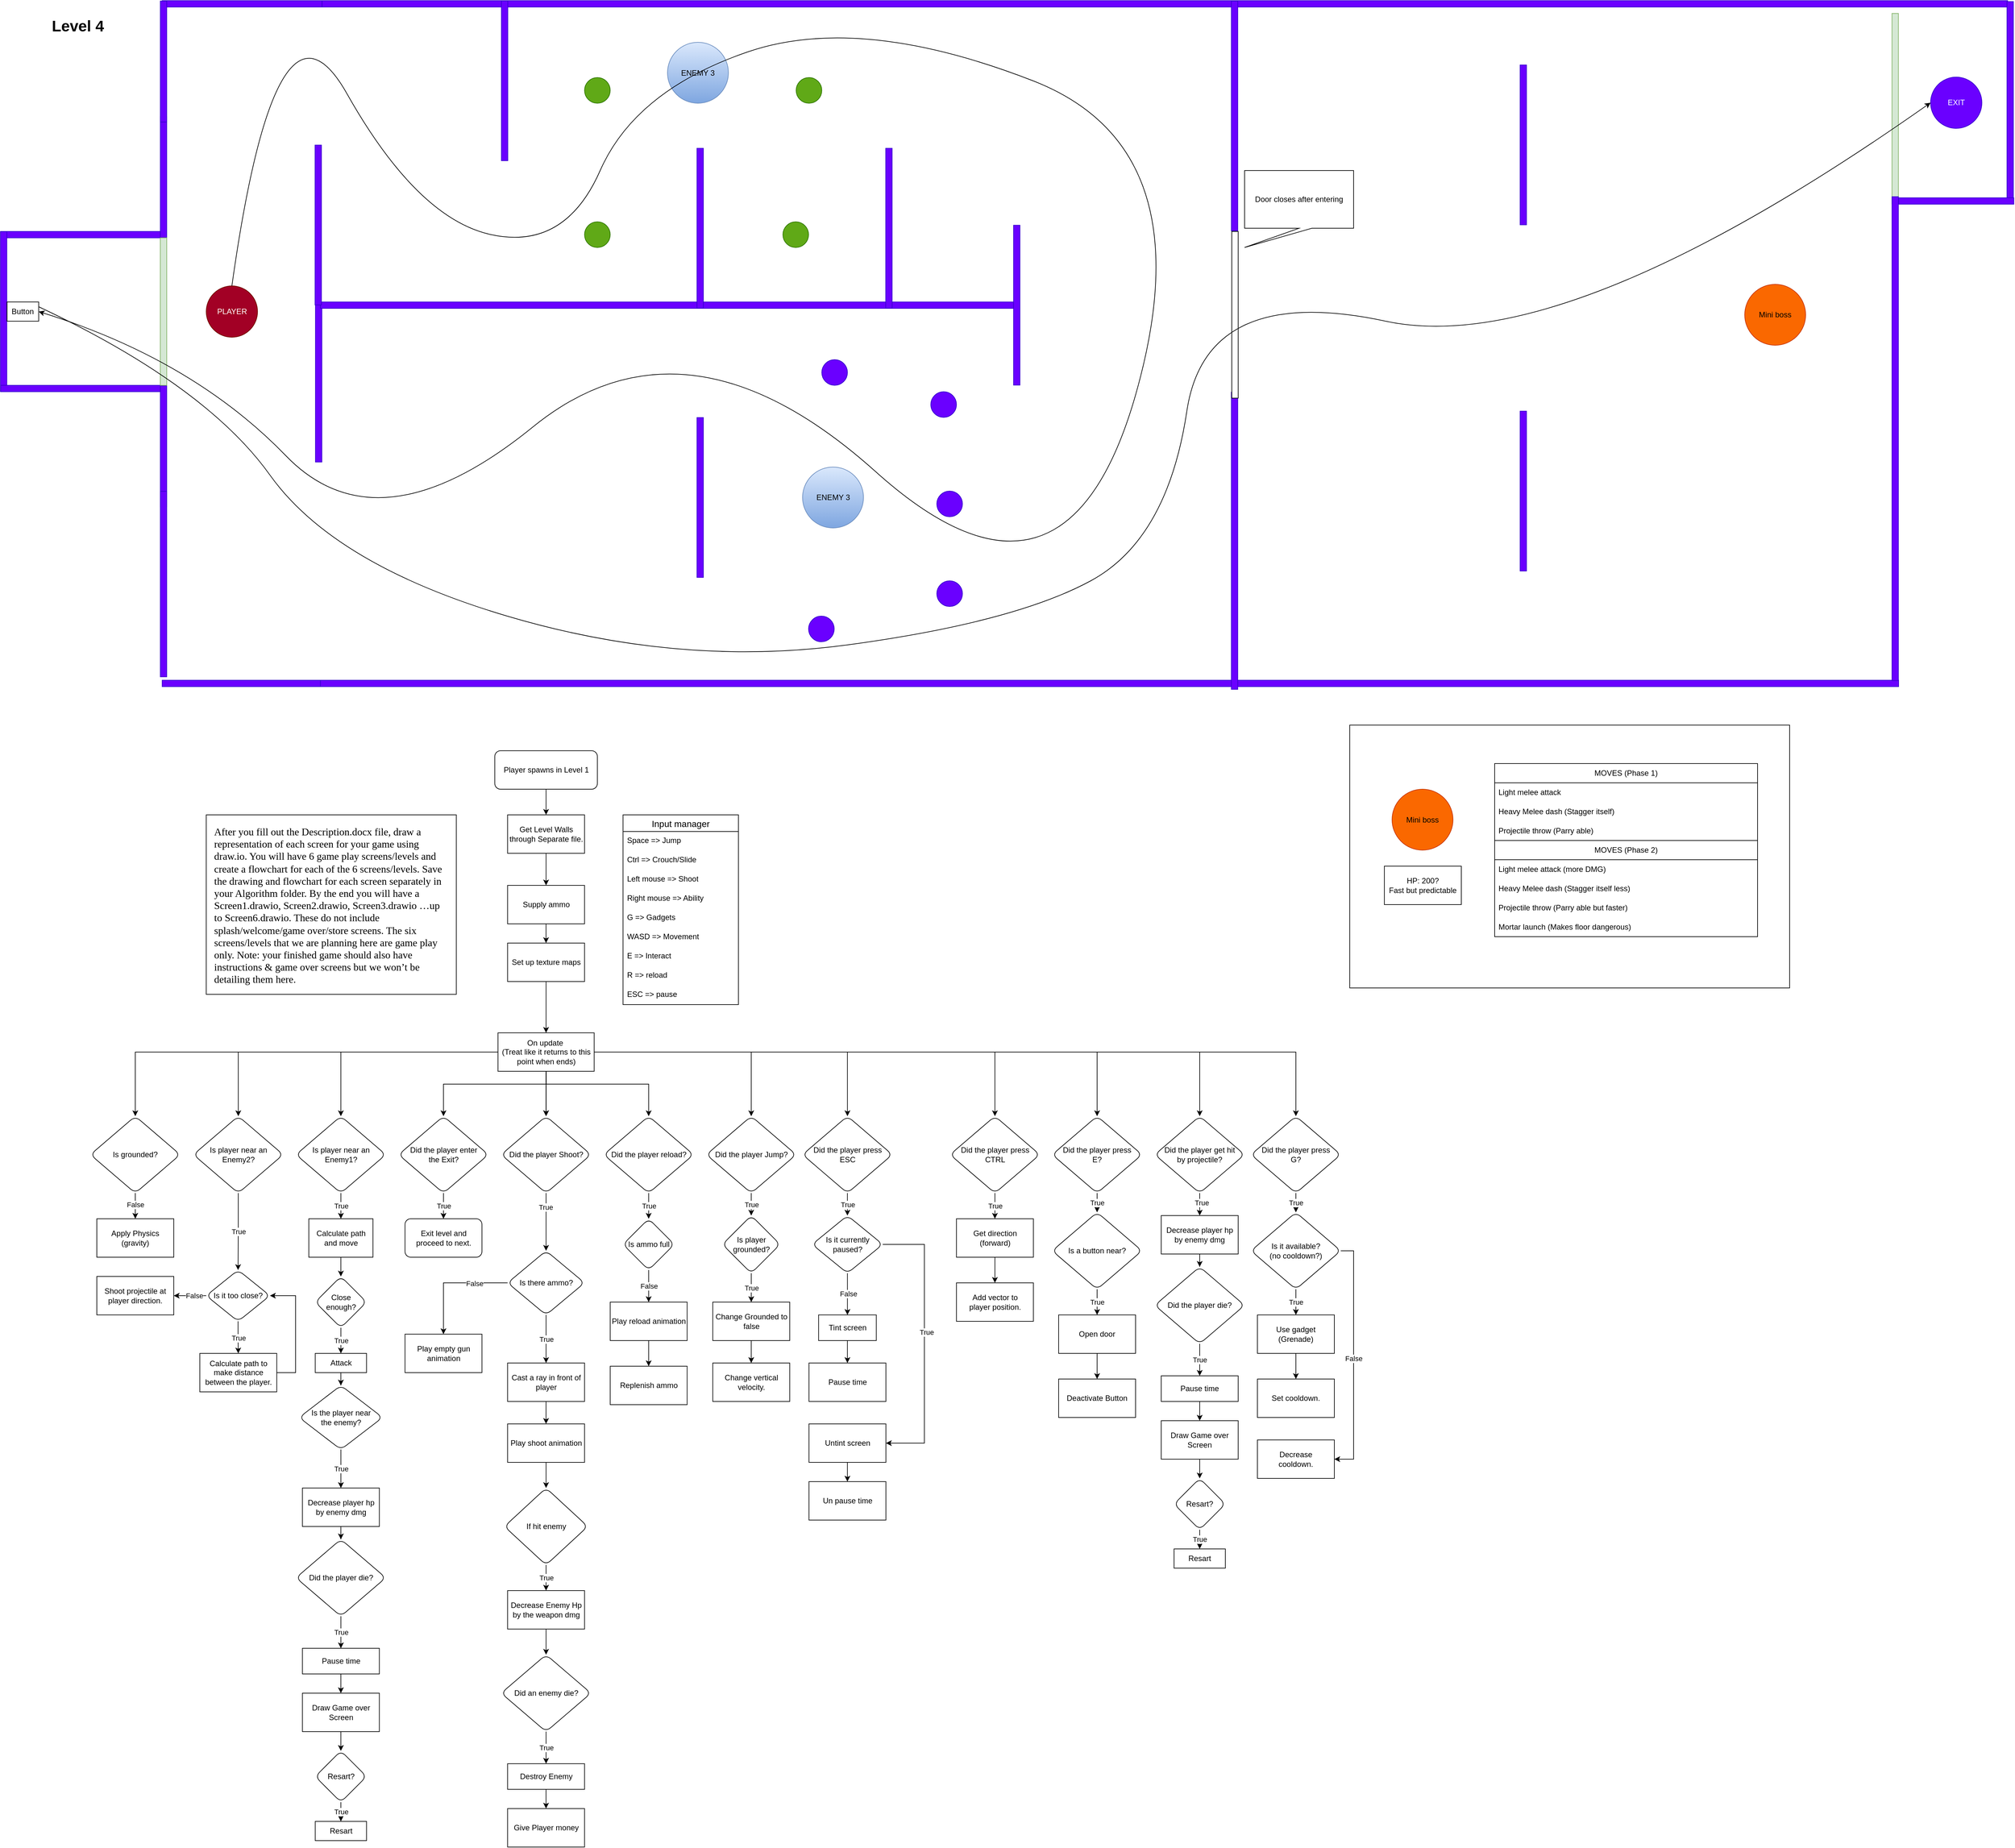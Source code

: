 <mxfile>
    <diagram name="Page-1" id="TsTmCIDk3tWzDRQc0X-c">
        <mxGraphModel dx="2178" dy="1524" grid="1" gridSize="10" guides="1" tooltips="1" connect="1" arrows="1" fold="1" page="1" pageScale="1" pageWidth="1200" pageHeight="2400" math="0" shadow="0">
            <root>
                <mxCell id="0"/>
                <mxCell id="1" parent="0"/>
                <mxCell id="y_0bDaapGR6vSFXdUGI5-59" value="" style="rounded=0;whiteSpace=wrap;html=1;" parent="1" vertex="1">
                    <mxGeometry x="2124" y="1150" width="686" height="410" as="geometry"/>
                </mxCell>
                <mxCell id="8fbumcTLivBWFZjXv-fX-1" value="" style="edgeStyle=orthogonalEdgeStyle;rounded=0;orthogonalLoop=1;jettySize=auto;html=1;" parent="1" source="8fbumcTLivBWFZjXv-fX-2" target="8fbumcTLivBWFZjXv-fX-91" edge="1">
                    <mxGeometry relative="1" as="geometry"/>
                </mxCell>
                <mxCell id="8fbumcTLivBWFZjXv-fX-2" value="Player spawns in Level 1" style="rounded=1;whiteSpace=wrap;html=1;" parent="1" vertex="1">
                    <mxGeometry x="790.64" y="1190" width="160" height="60" as="geometry"/>
                </mxCell>
                <mxCell id="8fbumcTLivBWFZjXv-fX-3" value="Input manager" style="swimlane;fontStyle=0;childLayout=stackLayout;horizontal=1;startSize=26;horizontalStack=0;resizeParent=1;resizeParentMax=0;resizeLast=0;collapsible=1;marginBottom=0;align=center;fontSize=14;" parent="1" vertex="1">
                    <mxGeometry x="990.64" y="1290" width="180" height="296" as="geometry">
                        <mxRectangle x="790" y="520" width="130" height="30" as="alternateBounds"/>
                    </mxGeometry>
                </mxCell>
                <mxCell id="8fbumcTLivBWFZjXv-fX-4" value="Space =&amp;gt; Jump" style="text;strokeColor=none;fillColor=none;spacingLeft=4;spacingRight=4;overflow=hidden;rotatable=0;points=[[0,0.5],[1,0.5]];portConstraint=eastwest;fontSize=12;whiteSpace=wrap;html=1;" parent="8fbumcTLivBWFZjXv-fX-3" vertex="1">
                    <mxGeometry y="26" width="180" height="30" as="geometry"/>
                </mxCell>
                <mxCell id="8fbumcTLivBWFZjXv-fX-5" value="Ctrl =&amp;gt; Crouch/Slide" style="text;strokeColor=none;fillColor=none;spacingLeft=4;spacingRight=4;overflow=hidden;rotatable=0;points=[[0,0.5],[1,0.5]];portConstraint=eastwest;fontSize=12;whiteSpace=wrap;html=1;" parent="8fbumcTLivBWFZjXv-fX-3" vertex="1">
                    <mxGeometry y="56" width="180" height="30" as="geometry"/>
                </mxCell>
                <mxCell id="8fbumcTLivBWFZjXv-fX-6" value="Left mouse =&amp;gt; Shoot" style="text;strokeColor=none;fillColor=none;spacingLeft=4;spacingRight=4;overflow=hidden;rotatable=0;points=[[0,0.5],[1,0.5]];portConstraint=eastwest;fontSize=12;whiteSpace=wrap;html=1;" parent="8fbumcTLivBWFZjXv-fX-3" vertex="1">
                    <mxGeometry y="86" width="180" height="30" as="geometry"/>
                </mxCell>
                <mxCell id="8fbumcTLivBWFZjXv-fX-7" value="Right mouse =&amp;gt; Ability" style="text;strokeColor=none;fillColor=none;spacingLeft=4;spacingRight=4;overflow=hidden;rotatable=0;points=[[0,0.5],[1,0.5]];portConstraint=eastwest;fontSize=12;whiteSpace=wrap;html=1;" parent="8fbumcTLivBWFZjXv-fX-3" vertex="1">
                    <mxGeometry y="116" width="180" height="30" as="geometry"/>
                </mxCell>
                <mxCell id="8fbumcTLivBWFZjXv-fX-8" value="G =&amp;gt; Gadgets" style="text;strokeColor=none;fillColor=none;spacingLeft=4;spacingRight=4;overflow=hidden;rotatable=0;points=[[0,0.5],[1,0.5]];portConstraint=eastwest;fontSize=12;whiteSpace=wrap;html=1;" parent="8fbumcTLivBWFZjXv-fX-3" vertex="1">
                    <mxGeometry y="146" width="180" height="30" as="geometry"/>
                </mxCell>
                <mxCell id="8fbumcTLivBWFZjXv-fX-9" value="WASD =&amp;gt; Movement" style="text;strokeColor=none;fillColor=none;spacingLeft=4;spacingRight=4;overflow=hidden;rotatable=0;points=[[0,0.5],[1,0.5]];portConstraint=eastwest;fontSize=12;whiteSpace=wrap;html=1;" parent="8fbumcTLivBWFZjXv-fX-3" vertex="1">
                    <mxGeometry y="176" width="180" height="30" as="geometry"/>
                </mxCell>
                <mxCell id="8fbumcTLivBWFZjXv-fX-10" value="E =&amp;gt; Interact" style="text;strokeColor=none;fillColor=none;spacingLeft=4;spacingRight=4;overflow=hidden;rotatable=0;points=[[0,0.5],[1,0.5]];portConstraint=eastwest;fontSize=12;whiteSpace=wrap;html=1;" parent="8fbumcTLivBWFZjXv-fX-3" vertex="1">
                    <mxGeometry y="206" width="180" height="30" as="geometry"/>
                </mxCell>
                <mxCell id="8fbumcTLivBWFZjXv-fX-11" value="R =&amp;gt; reload" style="text;strokeColor=none;fillColor=none;spacingLeft=4;spacingRight=4;overflow=hidden;rotatable=0;points=[[0,0.5],[1,0.5]];portConstraint=eastwest;fontSize=12;whiteSpace=wrap;html=1;" parent="8fbumcTLivBWFZjXv-fX-3" vertex="1">
                    <mxGeometry y="236" width="180" height="30" as="geometry"/>
                </mxCell>
                <mxCell id="8fbumcTLivBWFZjXv-fX-12" value="ESC =&amp;gt; pause" style="text;strokeColor=none;fillColor=none;spacingLeft=4;spacingRight=4;overflow=hidden;rotatable=0;points=[[0,0.5],[1,0.5]];portConstraint=eastwest;fontSize=12;whiteSpace=wrap;html=1;" parent="8fbumcTLivBWFZjXv-fX-3" vertex="1">
                    <mxGeometry y="266" width="180" height="30" as="geometry"/>
                </mxCell>
                <mxCell id="8fbumcTLivBWFZjXv-fX-13" value="" style="edgeStyle=orthogonalEdgeStyle;rounded=0;orthogonalLoop=1;jettySize=auto;html=1;" parent="1" source="8fbumcTLivBWFZjXv-fX-15" target="8fbumcTLivBWFZjXv-fX-75" edge="1">
                    <mxGeometry relative="1" as="geometry"/>
                </mxCell>
                <mxCell id="8fbumcTLivBWFZjXv-fX-14" value="True" style="edgeLabel;html=1;align=center;verticalAlign=middle;resizable=0;points=[];" parent="8fbumcTLivBWFZjXv-fX-13" vertex="1" connectable="0">
                    <mxGeometry x="-0.511" y="-1" relative="1" as="geometry">
                        <mxPoint as="offset"/>
                    </mxGeometry>
                </mxCell>
                <mxCell id="8fbumcTLivBWFZjXv-fX-15" value="Did the player Shoot?" style="rhombus;whiteSpace=wrap;html=1;rounded=1;" parent="1" vertex="1">
                    <mxGeometry x="800.64" y="1760" width="140" height="120" as="geometry"/>
                </mxCell>
                <mxCell id="8fbumcTLivBWFZjXv-fX-16" value="Apply Physics (gravity)" style="rounded=0;whiteSpace=wrap;html=1;" parent="1" vertex="1">
                    <mxGeometry x="170" y="1920" width="120" height="60" as="geometry"/>
                </mxCell>
                <mxCell id="8fbumcTLivBWFZjXv-fX-17" value="" style="edgeStyle=orthogonalEdgeStyle;rounded=0;orthogonalLoop=1;jettySize=auto;html=1;" parent="1" source="8fbumcTLivBWFZjXv-fX-30" target="8fbumcTLivBWFZjXv-fX-15" edge="1">
                    <mxGeometry relative="1" as="geometry"/>
                </mxCell>
                <mxCell id="8fbumcTLivBWFZjXv-fX-18" value="" style="edgeStyle=orthogonalEdgeStyle;rounded=0;orthogonalLoop=1;jettySize=auto;html=1;" parent="1" source="8fbumcTLivBWFZjXv-fX-30" target="8fbumcTLivBWFZjXv-fX-15" edge="1">
                    <mxGeometry relative="1" as="geometry"/>
                </mxCell>
                <mxCell id="8fbumcTLivBWFZjXv-fX-19" style="edgeStyle=orthogonalEdgeStyle;rounded=0;orthogonalLoop=1;jettySize=auto;html=1;entryX=0.5;entryY=0;entryDx=0;entryDy=0;" parent="1" source="8fbumcTLivBWFZjXv-fX-30" target="8fbumcTLivBWFZjXv-fX-42" edge="1">
                    <mxGeometry relative="1" as="geometry">
                        <Array as="points">
                            <mxPoint x="870.64" y="1710"/>
                            <mxPoint x="710.64" y="1710"/>
                        </Array>
                    </mxGeometry>
                </mxCell>
                <mxCell id="8fbumcTLivBWFZjXv-fX-20" style="edgeStyle=orthogonalEdgeStyle;rounded=0;orthogonalLoop=1;jettySize=auto;html=1;" parent="1" source="8fbumcTLivBWFZjXv-fX-30" target="8fbumcTLivBWFZjXv-fX-59" edge="1">
                    <mxGeometry relative="1" as="geometry"/>
                </mxCell>
                <mxCell id="8fbumcTLivBWFZjXv-fX-21" style="edgeStyle=orthogonalEdgeStyle;rounded=0;orthogonalLoop=1;jettySize=auto;html=1;" parent="1" source="8fbumcTLivBWFZjXv-fX-30" target="8fbumcTLivBWFZjXv-fX-67" edge="1">
                    <mxGeometry relative="1" as="geometry">
                        <Array as="points">
                            <mxPoint x="870.64" y="1710"/>
                            <mxPoint x="1030.64" y="1710"/>
                        </Array>
                    </mxGeometry>
                </mxCell>
                <mxCell id="8fbumcTLivBWFZjXv-fX-22" style="edgeStyle=orthogonalEdgeStyle;rounded=0;orthogonalLoop=1;jettySize=auto;html=1;" parent="1" source="8fbumcTLivBWFZjXv-fX-30" target="8fbumcTLivBWFZjXv-fX-78" edge="1">
                    <mxGeometry relative="1" as="geometry"/>
                </mxCell>
                <mxCell id="8fbumcTLivBWFZjXv-fX-23" style="edgeStyle=orthogonalEdgeStyle;rounded=0;orthogonalLoop=1;jettySize=auto;html=1;" parent="1" source="8fbumcTLivBWFZjXv-fX-30" target="8fbumcTLivBWFZjXv-fX-89" edge="1">
                    <mxGeometry relative="1" as="geometry"/>
                </mxCell>
                <mxCell id="8fbumcTLivBWFZjXv-fX-24" style="edgeStyle=orthogonalEdgeStyle;rounded=0;orthogonalLoop=1;jettySize=auto;html=1;entryX=0.5;entryY=0;entryDx=0;entryDy=0;" parent="1" source="8fbumcTLivBWFZjXv-fX-30" target="8fbumcTLivBWFZjXv-fX-111" edge="1">
                    <mxGeometry relative="1" as="geometry"/>
                </mxCell>
                <mxCell id="8fbumcTLivBWFZjXv-fX-25" style="edgeStyle=orthogonalEdgeStyle;rounded=0;orthogonalLoop=1;jettySize=auto;html=1;entryX=0.5;entryY=0;entryDx=0;entryDy=0;" parent="1" source="8fbumcTLivBWFZjXv-fX-30" target="8fbumcTLivBWFZjXv-fX-97" edge="1">
                    <mxGeometry relative="1" as="geometry"/>
                </mxCell>
                <mxCell id="8fbumcTLivBWFZjXv-fX-26" style="edgeStyle=orthogonalEdgeStyle;rounded=0;orthogonalLoop=1;jettySize=auto;html=1;entryX=0.5;entryY=0;entryDx=0;entryDy=0;" parent="1" source="8fbumcTLivBWFZjXv-fX-30" target="8fbumcTLivBWFZjXv-fX-174" edge="1">
                    <mxGeometry relative="1" as="geometry"/>
                </mxCell>
                <mxCell id="8fbumcTLivBWFZjXv-fX-27" style="edgeStyle=orthogonalEdgeStyle;rounded=0;orthogonalLoop=1;jettySize=auto;html=1;entryX=0.5;entryY=0;entryDx=0;entryDy=0;" parent="1" source="8fbumcTLivBWFZjXv-fX-30" target="8fbumcTLivBWFZjXv-fX-177" edge="1">
                    <mxGeometry relative="1" as="geometry"/>
                </mxCell>
                <mxCell id="8fbumcTLivBWFZjXv-fX-28" style="edgeStyle=orthogonalEdgeStyle;rounded=0;orthogonalLoop=1;jettySize=auto;html=1;entryX=0.5;entryY=0;entryDx=0;entryDy=0;" parent="1" source="8fbumcTLivBWFZjXv-fX-30" target="8fbumcTLivBWFZjXv-fX-190" edge="1">
                    <mxGeometry relative="1" as="geometry"/>
                </mxCell>
                <mxCell id="8fbumcTLivBWFZjXv-fX-29" style="edgeStyle=orthogonalEdgeStyle;rounded=0;orthogonalLoop=1;jettySize=auto;html=1;entryX=0.5;entryY=0;entryDx=0;entryDy=0;" parent="1" source="8fbumcTLivBWFZjXv-fX-30" target="8fbumcTLivBWFZjXv-fX-206" edge="1">
                    <mxGeometry relative="1" as="geometry"/>
                </mxCell>
                <mxCell id="8fbumcTLivBWFZjXv-fX-30" value="On update&amp;nbsp;&lt;div&gt;(Treat like it returns to this point when ends)&lt;/div&gt;" style="rounded=0;whiteSpace=wrap;html=1;" parent="1" vertex="1">
                    <mxGeometry x="795.64" y="1630" width="150" height="60" as="geometry"/>
                </mxCell>
                <mxCell id="8fbumcTLivBWFZjXv-fX-31" value="" style="edgeStyle=orthogonalEdgeStyle;rounded=0;orthogonalLoop=1;jettySize=auto;html=1;" parent="1" source="8fbumcTLivBWFZjXv-fX-32" target="8fbumcTLivBWFZjXv-fX-86" edge="1">
                    <mxGeometry relative="1" as="geometry"/>
                </mxCell>
                <mxCell id="8fbumcTLivBWFZjXv-fX-32" value="Cast a ray in front of player" style="rounded=0;whiteSpace=wrap;html=1;" parent="1" vertex="1">
                    <mxGeometry x="810.64" y="2145" width="120" height="60" as="geometry"/>
                </mxCell>
                <mxCell id="8fbumcTLivBWFZjXv-fX-33" value="True" style="edgeStyle=orthogonalEdgeStyle;rounded=0;orthogonalLoop=1;jettySize=auto;html=1;" parent="1" source="8fbumcTLivBWFZjXv-fX-34" target="8fbumcTLivBWFZjXv-fX-36" edge="1">
                    <mxGeometry relative="1" as="geometry"/>
                </mxCell>
                <mxCell id="8fbumcTLivBWFZjXv-fX-34" value="If hit enemy" style="rhombus;whiteSpace=wrap;html=1;rounded=1;" parent="1" vertex="1">
                    <mxGeometry x="805.64" y="2340" width="130" height="120" as="geometry"/>
                </mxCell>
                <mxCell id="8fbumcTLivBWFZjXv-fX-35" value="" style="edgeStyle=orthogonalEdgeStyle;rounded=0;orthogonalLoop=1;jettySize=auto;html=1;" parent="1" source="8fbumcTLivBWFZjXv-fX-36" target="8fbumcTLivBWFZjXv-fX-45" edge="1">
                    <mxGeometry relative="1" as="geometry"/>
                </mxCell>
                <mxCell id="8fbumcTLivBWFZjXv-fX-36" value="Decrease Enemy Hp by the weapon dmg" style="whiteSpace=wrap;html=1;rounded=0;" parent="1" vertex="1">
                    <mxGeometry x="810.64" y="2500" width="120" height="60" as="geometry"/>
                </mxCell>
                <mxCell id="8fbumcTLivBWFZjXv-fX-37" value="True" style="edgeStyle=orthogonalEdgeStyle;rounded=0;orthogonalLoop=1;jettySize=auto;html=1;" parent="1" source="8fbumcTLivBWFZjXv-fX-38" target="8fbumcTLivBWFZjXv-fX-40" edge="1">
                    <mxGeometry relative="1" as="geometry"/>
                </mxCell>
                <mxCell id="8fbumcTLivBWFZjXv-fX-38" value="Is the player near the enemy?" style="rhombus;whiteSpace=wrap;html=1;rounded=1;spacing=10;" parent="1" vertex="1">
                    <mxGeometry x="485.64" y="2180" width="130" height="100" as="geometry"/>
                </mxCell>
                <mxCell id="8fbumcTLivBWFZjXv-fX-39" value="" style="edgeStyle=orthogonalEdgeStyle;rounded=0;orthogonalLoop=1;jettySize=auto;html=1;" parent="1" source="8fbumcTLivBWFZjXv-fX-40" target="8fbumcTLivBWFZjXv-fX-50" edge="1">
                    <mxGeometry relative="1" as="geometry"/>
                </mxCell>
                <mxCell id="8fbumcTLivBWFZjXv-fX-40" value="Decrease player hp by enemy dmg" style="rounded=0;whiteSpace=wrap;html=1;" parent="1" vertex="1">
                    <mxGeometry x="490.64" y="2340" width="120" height="60" as="geometry"/>
                </mxCell>
                <mxCell id="8fbumcTLivBWFZjXv-fX-41" value="True" style="edgeStyle=orthogonalEdgeStyle;rounded=0;orthogonalLoop=1;jettySize=auto;html=1;" parent="1" source="8fbumcTLivBWFZjXv-fX-42" target="8fbumcTLivBWFZjXv-fX-43" edge="1">
                    <mxGeometry relative="1" as="geometry"/>
                </mxCell>
                <mxCell id="8fbumcTLivBWFZjXv-fX-42" value="Did the player enter the Exit?" style="rhombus;whiteSpace=wrap;html=1;rounded=1;spacingLeft=10;spacingRight=10;" parent="1" vertex="1">
                    <mxGeometry x="640.64" y="1760" width="140" height="120" as="geometry"/>
                </mxCell>
                <mxCell id="8fbumcTLivBWFZjXv-fX-43" value="Exit level and proceed to next." style="whiteSpace=wrap;html=1;rounded=1;spacingLeft=10;spacingRight=10;" parent="1" vertex="1">
                    <mxGeometry x="650.64" y="1920" width="120" height="60" as="geometry"/>
                </mxCell>
                <mxCell id="8fbumcTLivBWFZjXv-fX-44" value="True" style="edgeStyle=orthogonalEdgeStyle;rounded=0;orthogonalLoop=1;jettySize=auto;html=1;" parent="1" source="8fbumcTLivBWFZjXv-fX-45" target="8fbumcTLivBWFZjXv-fX-47" edge="1">
                    <mxGeometry relative="1" as="geometry"/>
                </mxCell>
                <mxCell id="8fbumcTLivBWFZjXv-fX-45" value="Did an enemy die?" style="rhombus;whiteSpace=wrap;html=1;rounded=1;" parent="1" vertex="1">
                    <mxGeometry x="800.64" y="2600" width="140" height="120" as="geometry"/>
                </mxCell>
                <mxCell id="8fbumcTLivBWFZjXv-fX-46" value="" style="edgeStyle=orthogonalEdgeStyle;rounded=0;orthogonalLoop=1;jettySize=auto;html=1;" parent="1" source="8fbumcTLivBWFZjXv-fX-47" target="8fbumcTLivBWFZjXv-fX-48" edge="1">
                    <mxGeometry relative="1" as="geometry"/>
                </mxCell>
                <mxCell id="8fbumcTLivBWFZjXv-fX-47" value="Destroy Enemy" style="whiteSpace=wrap;html=1;rounded=0;" parent="1" vertex="1">
                    <mxGeometry x="810.64" y="2770" width="120" height="40" as="geometry"/>
                </mxCell>
                <mxCell id="8fbumcTLivBWFZjXv-fX-48" value="Give Player money" style="whiteSpace=wrap;html=1;rounded=0;" parent="1" vertex="1">
                    <mxGeometry x="810.64" y="2840" width="120" height="60" as="geometry"/>
                </mxCell>
                <mxCell id="8fbumcTLivBWFZjXv-fX-49" value="True" style="edgeStyle=orthogonalEdgeStyle;rounded=0;orthogonalLoop=1;jettySize=auto;html=1;" parent="1" source="8fbumcTLivBWFZjXv-fX-50" target="8fbumcTLivBWFZjXv-fX-52" edge="1">
                    <mxGeometry relative="1" as="geometry"/>
                </mxCell>
                <mxCell id="8fbumcTLivBWFZjXv-fX-50" value="Did the player die?" style="rhombus;whiteSpace=wrap;html=1;rounded=1;" parent="1" vertex="1">
                    <mxGeometry x="480.64" y="2420" width="140" height="120" as="geometry"/>
                </mxCell>
                <mxCell id="8fbumcTLivBWFZjXv-fX-51" value="" style="edgeStyle=orthogonalEdgeStyle;rounded=0;orthogonalLoop=1;jettySize=auto;html=1;" parent="1" source="8fbumcTLivBWFZjXv-fX-52" target="8fbumcTLivBWFZjXv-fX-54" edge="1">
                    <mxGeometry relative="1" as="geometry"/>
                </mxCell>
                <mxCell id="8fbumcTLivBWFZjXv-fX-52" value="Pause time" style="whiteSpace=wrap;html=1;rounded=0;" parent="1" vertex="1">
                    <mxGeometry x="490.64" y="2590" width="120" height="40" as="geometry"/>
                </mxCell>
                <mxCell id="8fbumcTLivBWFZjXv-fX-53" value="" style="edgeStyle=orthogonalEdgeStyle;rounded=0;orthogonalLoop=1;jettySize=auto;html=1;" parent="1" source="8fbumcTLivBWFZjXv-fX-54" target="8fbumcTLivBWFZjXv-fX-56" edge="1">
                    <mxGeometry relative="1" as="geometry"/>
                </mxCell>
                <mxCell id="8fbumcTLivBWFZjXv-fX-54" value="Draw Game over Screen" style="whiteSpace=wrap;html=1;rounded=0;" parent="1" vertex="1">
                    <mxGeometry x="490.64" y="2660" width="120" height="60" as="geometry"/>
                </mxCell>
                <mxCell id="8fbumcTLivBWFZjXv-fX-55" value="True" style="edgeStyle=orthogonalEdgeStyle;rounded=0;orthogonalLoop=1;jettySize=auto;html=1;" parent="1" source="8fbumcTLivBWFZjXv-fX-56" target="8fbumcTLivBWFZjXv-fX-57" edge="1">
                    <mxGeometry relative="1" as="geometry"/>
                </mxCell>
                <mxCell id="8fbumcTLivBWFZjXv-fX-56" value="Resart?" style="rhombus;whiteSpace=wrap;html=1;rounded=1;" parent="1" vertex="1">
                    <mxGeometry x="510.64" y="2750" width="80" height="80" as="geometry"/>
                </mxCell>
                <mxCell id="8fbumcTLivBWFZjXv-fX-57" value="Resart" style="whiteSpace=wrap;html=1;rounded=0;" parent="1" vertex="1">
                    <mxGeometry x="510.64" y="2860" width="80" height="30" as="geometry"/>
                </mxCell>
                <mxCell id="8fbumcTLivBWFZjXv-fX-58" value="True" style="edgeStyle=orthogonalEdgeStyle;rounded=0;orthogonalLoop=1;jettySize=auto;html=1;" parent="1" source="8fbumcTLivBWFZjXv-fX-59" target="8fbumcTLivBWFZjXv-fX-61" edge="1">
                    <mxGeometry relative="1" as="geometry"/>
                </mxCell>
                <mxCell id="8fbumcTLivBWFZjXv-fX-59" value="Is player near an Enemy1?" style="rhombus;whiteSpace=wrap;html=1;rounded=1;spacingLeft=10;spacingRight=10;" parent="1" vertex="1">
                    <mxGeometry x="480.64" y="1760" width="140" height="120" as="geometry"/>
                </mxCell>
                <mxCell id="8fbumcTLivBWFZjXv-fX-60" value="" style="edgeStyle=orthogonalEdgeStyle;rounded=0;orthogonalLoop=1;jettySize=auto;html=1;" parent="1" source="8fbumcTLivBWFZjXv-fX-61" target="8fbumcTLivBWFZjXv-fX-63" edge="1">
                    <mxGeometry relative="1" as="geometry"/>
                </mxCell>
                <mxCell id="8fbumcTLivBWFZjXv-fX-61" value="Calculate path and move" style="whiteSpace=wrap;html=1;rounded=0;" parent="1" vertex="1">
                    <mxGeometry x="500.64" y="1920" width="100" height="60" as="geometry"/>
                </mxCell>
                <mxCell id="8fbumcTLivBWFZjXv-fX-62" value="True" style="edgeStyle=orthogonalEdgeStyle;rounded=0;orthogonalLoop=1;jettySize=auto;html=1;" parent="1" source="8fbumcTLivBWFZjXv-fX-63" target="8fbumcTLivBWFZjXv-fX-65" edge="1">
                    <mxGeometry relative="1" as="geometry"/>
                </mxCell>
                <mxCell id="8fbumcTLivBWFZjXv-fX-63" value="Close enough?" style="rhombus;whiteSpace=wrap;html=1;rounded=1;" parent="1" vertex="1">
                    <mxGeometry x="510.64" y="2010" width="80" height="80" as="geometry"/>
                </mxCell>
                <mxCell id="8fbumcTLivBWFZjXv-fX-64" value="" style="edgeStyle=orthogonalEdgeStyle;rounded=0;orthogonalLoop=1;jettySize=auto;html=1;" parent="1" source="8fbumcTLivBWFZjXv-fX-65" target="8fbumcTLivBWFZjXv-fX-38" edge="1">
                    <mxGeometry relative="1" as="geometry"/>
                </mxCell>
                <mxCell id="8fbumcTLivBWFZjXv-fX-65" value="Attack" style="whiteSpace=wrap;html=1;rounded=0;" parent="1" vertex="1">
                    <mxGeometry x="510.64" y="2130" width="80" height="30" as="geometry"/>
                </mxCell>
                <mxCell id="8fbumcTLivBWFZjXv-fX-66" value="True" style="edgeStyle=orthogonalEdgeStyle;rounded=0;orthogonalLoop=1;jettySize=auto;html=1;" parent="1" source="8fbumcTLivBWFZjXv-fX-67" target="8fbumcTLivBWFZjXv-fX-69" edge="1">
                    <mxGeometry relative="1" as="geometry"/>
                </mxCell>
                <mxCell id="8fbumcTLivBWFZjXv-fX-67" value="Did the player reload?" style="rhombus;whiteSpace=wrap;html=1;rounded=1;" parent="1" vertex="1">
                    <mxGeometry x="960.64" y="1760" width="140" height="120" as="geometry"/>
                </mxCell>
                <mxCell id="8fbumcTLivBWFZjXv-fX-68" value="False" style="edgeStyle=orthogonalEdgeStyle;rounded=0;orthogonalLoop=1;jettySize=auto;html=1;" parent="1" source="8fbumcTLivBWFZjXv-fX-69" target="8fbumcTLivBWFZjXv-fX-71" edge="1">
                    <mxGeometry relative="1" as="geometry"/>
                </mxCell>
                <mxCell id="8fbumcTLivBWFZjXv-fX-69" value="Is ammo full" style="rhombus;whiteSpace=wrap;html=1;rounded=1;" parent="1" vertex="1">
                    <mxGeometry x="990.64" y="1920" width="80" height="80" as="geometry"/>
                </mxCell>
                <mxCell id="8fbumcTLivBWFZjXv-fX-70" value="" style="edgeStyle=orthogonalEdgeStyle;rounded=0;orthogonalLoop=1;jettySize=auto;html=1;" parent="1" source="8fbumcTLivBWFZjXv-fX-71" target="8fbumcTLivBWFZjXv-fX-76" edge="1">
                    <mxGeometry relative="1" as="geometry"/>
                </mxCell>
                <mxCell id="8fbumcTLivBWFZjXv-fX-71" value="Play reload animation" style="whiteSpace=wrap;html=1;rounded=0;" parent="1" vertex="1">
                    <mxGeometry x="970.64" y="2050" width="120" height="60" as="geometry"/>
                </mxCell>
                <mxCell id="8fbumcTLivBWFZjXv-fX-72" value="True" style="edgeStyle=orthogonalEdgeStyle;rounded=0;orthogonalLoop=1;jettySize=auto;html=1;" parent="1" source="8fbumcTLivBWFZjXv-fX-75" target="8fbumcTLivBWFZjXv-fX-32" edge="1">
                    <mxGeometry relative="1" as="geometry"/>
                </mxCell>
                <mxCell id="8fbumcTLivBWFZjXv-fX-73" value="" style="edgeStyle=orthogonalEdgeStyle;rounded=0;orthogonalLoop=1;jettySize=auto;html=1;" parent="1" source="8fbumcTLivBWFZjXv-fX-75" target="8fbumcTLivBWFZjXv-fX-84" edge="1">
                    <mxGeometry relative="1" as="geometry"/>
                </mxCell>
                <mxCell id="8fbumcTLivBWFZjXv-fX-74" value="False" style="edgeLabel;html=1;align=center;verticalAlign=middle;resizable=0;points=[];" parent="8fbumcTLivBWFZjXv-fX-73" vertex="1" connectable="0">
                    <mxGeometry x="-0.43" y="1" relative="1" as="geometry">
                        <mxPoint as="offset"/>
                    </mxGeometry>
                </mxCell>
                <mxCell id="8fbumcTLivBWFZjXv-fX-75" value="Is there ammo?" style="rhombus;whiteSpace=wrap;html=1;rounded=1;" parent="1" vertex="1">
                    <mxGeometry x="810.64" y="1970" width="120" height="100" as="geometry"/>
                </mxCell>
                <mxCell id="8fbumcTLivBWFZjXv-fX-76" value="Replenish ammo" style="whiteSpace=wrap;html=1;rounded=0;" parent="1" vertex="1">
                    <mxGeometry x="970.64" y="2150" width="120" height="60" as="geometry"/>
                </mxCell>
                <mxCell id="8fbumcTLivBWFZjXv-fX-77" value="True" style="edgeStyle=orthogonalEdgeStyle;rounded=0;orthogonalLoop=1;jettySize=auto;html=1;" parent="1" source="8fbumcTLivBWFZjXv-fX-78" target="8fbumcTLivBWFZjXv-fX-80" edge="1">
                    <mxGeometry relative="1" as="geometry"/>
                </mxCell>
                <mxCell id="8fbumcTLivBWFZjXv-fX-78" value="Did the player Jump?" style="rhombus;whiteSpace=wrap;html=1;rounded=1;" parent="1" vertex="1">
                    <mxGeometry x="1120.64" y="1760" width="140" height="120" as="geometry"/>
                </mxCell>
                <mxCell id="8fbumcTLivBWFZjXv-fX-79" value="True" style="edgeStyle=orthogonalEdgeStyle;rounded=0;orthogonalLoop=1;jettySize=auto;html=1;" parent="1" source="8fbumcTLivBWFZjXv-fX-80" target="8fbumcTLivBWFZjXv-fX-82" edge="1">
                    <mxGeometry relative="1" as="geometry"/>
                </mxCell>
                <mxCell id="8fbumcTLivBWFZjXv-fX-80" value="Is player grounded?" style="rhombus;whiteSpace=wrap;html=1;rounded=1;" parent="1" vertex="1">
                    <mxGeometry x="1145.64" y="1915" width="90" height="90" as="geometry"/>
                </mxCell>
                <mxCell id="8fbumcTLivBWFZjXv-fX-81" value="" style="edgeStyle=orthogonalEdgeStyle;rounded=0;orthogonalLoop=1;jettySize=auto;html=1;" parent="1" source="8fbumcTLivBWFZjXv-fX-82" target="8fbumcTLivBWFZjXv-fX-83" edge="1">
                    <mxGeometry relative="1" as="geometry"/>
                </mxCell>
                <mxCell id="8fbumcTLivBWFZjXv-fX-82" value="Change Grounded to false" style="whiteSpace=wrap;html=1;rounded=0;" parent="1" vertex="1">
                    <mxGeometry x="1130.64" y="2050" width="120" height="60" as="geometry"/>
                </mxCell>
                <mxCell id="8fbumcTLivBWFZjXv-fX-83" value="Change vertical velocity." style="whiteSpace=wrap;html=1;rounded=0;" parent="1" vertex="1">
                    <mxGeometry x="1130.64" y="2145" width="120" height="60" as="geometry"/>
                </mxCell>
                <mxCell id="8fbumcTLivBWFZjXv-fX-84" value="Play empty gun animation" style="whiteSpace=wrap;html=1;rounded=0;" parent="1" vertex="1">
                    <mxGeometry x="650.64" y="2100" width="120" height="60" as="geometry"/>
                </mxCell>
                <mxCell id="8fbumcTLivBWFZjXv-fX-85" value="" style="edgeStyle=orthogonalEdgeStyle;rounded=0;orthogonalLoop=1;jettySize=auto;html=1;" parent="1" source="8fbumcTLivBWFZjXv-fX-86" target="8fbumcTLivBWFZjXv-fX-34" edge="1">
                    <mxGeometry relative="1" as="geometry"/>
                </mxCell>
                <mxCell id="8fbumcTLivBWFZjXv-fX-86" value="Play shoot animation" style="whiteSpace=wrap;html=1;rounded=0;" parent="1" vertex="1">
                    <mxGeometry x="810.64" y="2240" width="120" height="60" as="geometry"/>
                </mxCell>
                <mxCell id="8fbumcTLivBWFZjXv-fX-87" style="edgeStyle=orthogonalEdgeStyle;rounded=0;orthogonalLoop=1;jettySize=auto;html=1;" parent="1" source="8fbumcTLivBWFZjXv-fX-89" target="8fbumcTLivBWFZjXv-fX-16" edge="1">
                    <mxGeometry relative="1" as="geometry"/>
                </mxCell>
                <mxCell id="8fbumcTLivBWFZjXv-fX-88" value="False" style="edgeLabel;html=1;align=center;verticalAlign=middle;resizable=0;points=[];" parent="8fbumcTLivBWFZjXv-fX-87" vertex="1" connectable="0">
                    <mxGeometry x="-0.102" relative="1" as="geometry">
                        <mxPoint as="offset"/>
                    </mxGeometry>
                </mxCell>
                <mxCell id="8fbumcTLivBWFZjXv-fX-89" value="Is grounded?" style="rhombus;whiteSpace=wrap;html=1;rounded=1;" parent="1" vertex="1">
                    <mxGeometry x="160" y="1760" width="140" height="120" as="geometry"/>
                </mxCell>
                <mxCell id="8fbumcTLivBWFZjXv-fX-90" value="" style="edgeStyle=orthogonalEdgeStyle;rounded=0;orthogonalLoop=1;jettySize=auto;html=1;" parent="1" source="8fbumcTLivBWFZjXv-fX-91" target="8fbumcTLivBWFZjXv-fX-93" edge="1">
                    <mxGeometry relative="1" as="geometry"/>
                </mxCell>
                <mxCell id="8fbumcTLivBWFZjXv-fX-91" value="Get Level Walls through Separate file." style="rounded=0;whiteSpace=wrap;html=1;" parent="1" vertex="1">
                    <mxGeometry x="810.64" y="1290" width="120" height="60" as="geometry"/>
                </mxCell>
                <mxCell id="8fbumcTLivBWFZjXv-fX-92" value="" style="edgeStyle=orthogonalEdgeStyle;rounded=0;orthogonalLoop=1;jettySize=auto;html=1;" parent="1" source="8fbumcTLivBWFZjXv-fX-93" target="8fbumcTLivBWFZjXv-fX-95" edge="1">
                    <mxGeometry relative="1" as="geometry"/>
                </mxCell>
                <mxCell id="8fbumcTLivBWFZjXv-fX-93" value="Supply ammo" style="whiteSpace=wrap;html=1;rounded=0;" parent="1" vertex="1">
                    <mxGeometry x="810.64" y="1400" width="120" height="60" as="geometry"/>
                </mxCell>
                <mxCell id="8fbumcTLivBWFZjXv-fX-94" style="edgeStyle=orthogonalEdgeStyle;rounded=0;orthogonalLoop=1;jettySize=auto;html=1;entryX=0.5;entryY=0;entryDx=0;entryDy=0;" parent="1" source="8fbumcTLivBWFZjXv-fX-95" target="8fbumcTLivBWFZjXv-fX-30" edge="1">
                    <mxGeometry relative="1" as="geometry"/>
                </mxCell>
                <mxCell id="8fbumcTLivBWFZjXv-fX-95" value="Set up texture maps" style="whiteSpace=wrap;html=1;rounded=0;" parent="1" vertex="1">
                    <mxGeometry x="810.64" y="1490" width="120" height="60" as="geometry"/>
                </mxCell>
                <mxCell id="8fbumcTLivBWFZjXv-fX-96" value="True" style="edgeStyle=orthogonalEdgeStyle;rounded=0;orthogonalLoop=1;jettySize=auto;html=1;" parent="1" source="8fbumcTLivBWFZjXv-fX-97" target="8fbumcTLivBWFZjXv-fX-105" edge="1">
                    <mxGeometry relative="1" as="geometry"/>
                </mxCell>
                <mxCell id="8fbumcTLivBWFZjXv-fX-97" value="Did the player press ESC" style="rhombus;whiteSpace=wrap;html=1;rounded=1;spacingRight=10;spacingLeft=10;" parent="1" vertex="1">
                    <mxGeometry x="1270.64" y="1760" width="140" height="120" as="geometry"/>
                </mxCell>
                <mxCell id="8fbumcTLivBWFZjXv-fX-98" value="" style="edgeStyle=orthogonalEdgeStyle;rounded=0;orthogonalLoop=1;jettySize=auto;html=1;" parent="1" source="8fbumcTLivBWFZjXv-fX-99" target="8fbumcTLivBWFZjXv-fX-100" edge="1">
                    <mxGeometry relative="1" as="geometry"/>
                </mxCell>
                <mxCell id="8fbumcTLivBWFZjXv-fX-99" value="Tint screen" style="whiteSpace=wrap;html=1;rounded=0;spacingRight=10;spacingLeft=10;" parent="1" vertex="1">
                    <mxGeometry x="1295.64" y="2070" width="90" height="40" as="geometry"/>
                </mxCell>
                <mxCell id="8fbumcTLivBWFZjXv-fX-100" value="Pause time" style="whiteSpace=wrap;html=1;rounded=0;spacingRight=10;spacingLeft=10;" parent="1" vertex="1">
                    <mxGeometry x="1280.64" y="2145" width="120" height="60" as="geometry"/>
                </mxCell>
                <mxCell id="8fbumcTLivBWFZjXv-fX-101" value="" style="edgeStyle=orthogonalEdgeStyle;rounded=0;orthogonalLoop=1;jettySize=auto;html=1;" parent="1" source="8fbumcTLivBWFZjXv-fX-105" target="8fbumcTLivBWFZjXv-fX-99" edge="1">
                    <mxGeometry relative="1" as="geometry"/>
                </mxCell>
                <mxCell id="8fbumcTLivBWFZjXv-fX-102" value="False" style="edgeLabel;html=1;align=center;verticalAlign=middle;resizable=0;points=[];" parent="8fbumcTLivBWFZjXv-fX-101" vertex="1" connectable="0">
                    <mxGeometry x="-0.013" y="1" relative="1" as="geometry">
                        <mxPoint as="offset"/>
                    </mxGeometry>
                </mxCell>
                <mxCell id="8fbumcTLivBWFZjXv-fX-103" value="" style="edgeStyle=orthogonalEdgeStyle;rounded=0;orthogonalLoop=1;jettySize=auto;html=1;" parent="1" source="8fbumcTLivBWFZjXv-fX-105" target="8fbumcTLivBWFZjXv-fX-107" edge="1">
                    <mxGeometry relative="1" as="geometry">
                        <Array as="points">
                            <mxPoint x="1460.64" y="1960"/>
                            <mxPoint x="1460.64" y="2270"/>
                        </Array>
                    </mxGeometry>
                </mxCell>
                <mxCell id="8fbumcTLivBWFZjXv-fX-104" value="True" style="edgeLabel;html=1;align=center;verticalAlign=middle;resizable=0;points=[];" parent="8fbumcTLivBWFZjXv-fX-103" vertex="1" connectable="0">
                    <mxGeometry x="-0.074" y="3" relative="1" as="geometry">
                        <mxPoint as="offset"/>
                    </mxGeometry>
                </mxCell>
                <mxCell id="8fbumcTLivBWFZjXv-fX-105" value="Is it currently paused?" style="rhombus;whiteSpace=wrap;html=1;rounded=1;spacingRight=10;spacingLeft=10;" parent="1" vertex="1">
                    <mxGeometry x="1285.64" y="1915" width="110" height="90" as="geometry"/>
                </mxCell>
                <mxCell id="8fbumcTLivBWFZjXv-fX-106" value="" style="edgeStyle=orthogonalEdgeStyle;rounded=0;orthogonalLoop=1;jettySize=auto;html=1;" parent="1" source="8fbumcTLivBWFZjXv-fX-107" target="8fbumcTLivBWFZjXv-fX-108" edge="1">
                    <mxGeometry relative="1" as="geometry"/>
                </mxCell>
                <mxCell id="8fbumcTLivBWFZjXv-fX-107" value="Untint screen" style="whiteSpace=wrap;html=1;rounded=0;spacingRight=10;spacingLeft=10;" parent="1" vertex="1">
                    <mxGeometry x="1280.64" y="2240" width="120" height="60" as="geometry"/>
                </mxCell>
                <mxCell id="8fbumcTLivBWFZjXv-fX-108" value="Un pause time" style="whiteSpace=wrap;html=1;rounded=0;spacingRight=10;spacingLeft=10;" parent="1" vertex="1">
                    <mxGeometry x="1280.64" y="2330" width="120" height="60" as="geometry"/>
                </mxCell>
                <mxCell id="8fbumcTLivBWFZjXv-fX-109" value="&lt;span style=&quot;color: rgb(0, 0, 0); font-family: &amp;quot;Times New Roman&amp;quot;; font-size: medium;&quot;&gt;After you fill out the Description.docx file, draw a representation of each screen for your game using draw.io. You will have 6 game play screens/levels and create a flowchart for each of the 6 screens/levels. Save the drawing and flowchart for each screen separately in your Algorithm folder. By the end you will have a Screen1.drawio, Screen2.drawio, Screen3.drawio …up to Screen6.drawio. These do not include splash/welcome/game over/store screens. The six screens/levels that we are planning here are game play only. Note: your finished game should also have instructions &amp;amp; game over screens but we won’t be detailing them here.&lt;/span&gt;" style="rounded=0;whiteSpace=wrap;html=1;align=left;verticalAlign=top;spacingBottom=10;spacingLeft=10;spacingRight=10;spacingTop=10;" parent="1" vertex="1">
                    <mxGeometry x="340.64" y="1290" width="390" height="280" as="geometry"/>
                </mxCell>
                <mxCell id="8fbumcTLivBWFZjXv-fX-110" value="True" style="edgeStyle=orthogonalEdgeStyle;rounded=0;orthogonalLoop=1;jettySize=auto;html=1;" parent="1" source="8fbumcTLivBWFZjXv-fX-111" target="8fbumcTLivBWFZjXv-fX-113" edge="1">
                    <mxGeometry relative="1" as="geometry"/>
                </mxCell>
                <mxCell id="8fbumcTLivBWFZjXv-fX-111" value="Did the player press CTRL" style="rhombus;whiteSpace=wrap;html=1;rounded=1;spacingRight=10;spacingLeft=10;" parent="1" vertex="1">
                    <mxGeometry x="1500.64" y="1760" width="140" height="120" as="geometry"/>
                </mxCell>
                <mxCell id="8fbumcTLivBWFZjXv-fX-112" value="" style="edgeStyle=orthogonalEdgeStyle;rounded=0;orthogonalLoop=1;jettySize=auto;html=1;" parent="1" source="8fbumcTLivBWFZjXv-fX-113" target="8fbumcTLivBWFZjXv-fX-114" edge="1">
                    <mxGeometry relative="1" as="geometry"/>
                </mxCell>
                <mxCell id="8fbumcTLivBWFZjXv-fX-113" value="Get direction (forward)" style="whiteSpace=wrap;html=1;rounded=0;spacingRight=10;spacingLeft=10;" parent="1" vertex="1">
                    <mxGeometry x="1510.64" y="1920" width="120" height="60" as="geometry"/>
                </mxCell>
                <mxCell id="8fbumcTLivBWFZjXv-fX-114" value="Add vector to player position." style="whiteSpace=wrap;html=1;rounded=0;spacingRight=10;spacingLeft=10;" parent="1" vertex="1">
                    <mxGeometry x="1510.64" y="2020" width="120" height="60" as="geometry"/>
                </mxCell>
                <mxCell id="8fbumcTLivBWFZjXv-fX-115" value="Level 4" style="text;strokeColor=none;fillColor=none;html=1;fontSize=24;fontStyle=1;verticalAlign=middle;align=center;" parent="1" vertex="1">
                    <mxGeometry x="50" y="20" width="180" height="80" as="geometry"/>
                </mxCell>
                <mxCell id="8fbumcTLivBWFZjXv-fX-168" value="True" style="edgeStyle=orthogonalEdgeStyle;rounded=0;orthogonalLoop=1;jettySize=auto;html=1;" parent="1" source="8fbumcTLivBWFZjXv-fX-169" target="8fbumcTLivBWFZjXv-fX-171" edge="1">
                    <mxGeometry relative="1" as="geometry"/>
                </mxCell>
                <mxCell id="8fbumcTLivBWFZjXv-fX-169" value="Is a button near?" style="rhombus;whiteSpace=wrap;html=1;rounded=1;spacingRight=10;spacingLeft=10;" parent="1" vertex="1">
                    <mxGeometry x="1660" y="1910" width="140" height="120" as="geometry"/>
                </mxCell>
                <mxCell id="8fbumcTLivBWFZjXv-fX-170" value="" style="edgeStyle=orthogonalEdgeStyle;rounded=0;orthogonalLoop=1;jettySize=auto;html=1;" parent="1" source="8fbumcTLivBWFZjXv-fX-171" target="8fbumcTLivBWFZjXv-fX-172" edge="1">
                    <mxGeometry relative="1" as="geometry"/>
                </mxCell>
                <mxCell id="8fbumcTLivBWFZjXv-fX-171" value="Open door" style="whiteSpace=wrap;html=1;rounded=0;spacingRight=10;spacingLeft=10;" parent="1" vertex="1">
                    <mxGeometry x="1670" y="2070" width="120" height="60" as="geometry"/>
                </mxCell>
                <mxCell id="8fbumcTLivBWFZjXv-fX-172" value="Deactivate Button" style="whiteSpace=wrap;html=1;rounded=0;spacingRight=10;spacingLeft=10;" parent="1" vertex="1">
                    <mxGeometry x="1670" y="2170" width="120" height="60" as="geometry"/>
                </mxCell>
                <mxCell id="8fbumcTLivBWFZjXv-fX-173" value="True" style="edgeStyle=orthogonalEdgeStyle;rounded=0;orthogonalLoop=1;jettySize=auto;html=1;" parent="1" source="8fbumcTLivBWFZjXv-fX-174" target="8fbumcTLivBWFZjXv-fX-169" edge="1">
                    <mxGeometry relative="1" as="geometry"/>
                </mxCell>
                <mxCell id="8fbumcTLivBWFZjXv-fX-174" value="Did the player press E?" style="rhombus;whiteSpace=wrap;html=1;rounded=1;spacingRight=10;spacingLeft=10;" parent="1" vertex="1">
                    <mxGeometry x="1660" y="1760" width="140" height="120" as="geometry"/>
                </mxCell>
                <mxCell id="8fbumcTLivBWFZjXv-fX-175" style="edgeStyle=orthogonalEdgeStyle;rounded=0;orthogonalLoop=1;jettySize=auto;html=1;entryX=0.5;entryY=0;entryDx=0;entryDy=0;" parent="1" source="8fbumcTLivBWFZjXv-fX-177" target="8fbumcTLivBWFZjXv-fX-179" edge="1">
                    <mxGeometry relative="1" as="geometry"/>
                </mxCell>
                <mxCell id="8fbumcTLivBWFZjXv-fX-176" value="True" style="edgeLabel;html=1;align=center;verticalAlign=middle;resizable=0;points=[];" parent="8fbumcTLivBWFZjXv-fX-175" vertex="1" connectable="0">
                    <mxGeometry x="0.102" y="3" relative="1" as="geometry">
                        <mxPoint as="offset"/>
                    </mxGeometry>
                </mxCell>
                <mxCell id="8fbumcTLivBWFZjXv-fX-177" value="Did the player get hit by projectile?" style="rhombus;whiteSpace=wrap;html=1;rounded=1;spacingRight=10;spacingLeft=10;" parent="1" vertex="1">
                    <mxGeometry x="1820" y="1760" width="140" height="120" as="geometry"/>
                </mxCell>
                <mxCell id="8fbumcTLivBWFZjXv-fX-178" value="" style="edgeStyle=orthogonalEdgeStyle;rounded=0;orthogonalLoop=1;jettySize=auto;html=1;" parent="1" source="8fbumcTLivBWFZjXv-fX-179" target="8fbumcTLivBWFZjXv-fX-181" edge="1">
                    <mxGeometry relative="1" as="geometry"/>
                </mxCell>
                <mxCell id="8fbumcTLivBWFZjXv-fX-179" value="Decrease player hp by enemy dmg" style="rounded=0;whiteSpace=wrap;html=1;" parent="1" vertex="1">
                    <mxGeometry x="1830" y="1915" width="120" height="60" as="geometry"/>
                </mxCell>
                <mxCell id="8fbumcTLivBWFZjXv-fX-180" value="True" style="edgeStyle=orthogonalEdgeStyle;rounded=0;orthogonalLoop=1;jettySize=auto;html=1;" parent="1" source="8fbumcTLivBWFZjXv-fX-181" target="8fbumcTLivBWFZjXv-fX-183" edge="1">
                    <mxGeometry relative="1" as="geometry"/>
                </mxCell>
                <mxCell id="8fbumcTLivBWFZjXv-fX-181" value="Did the player die?" style="rhombus;whiteSpace=wrap;html=1;rounded=1;" parent="1" vertex="1">
                    <mxGeometry x="1820" y="1995" width="140" height="120" as="geometry"/>
                </mxCell>
                <mxCell id="8fbumcTLivBWFZjXv-fX-182" value="" style="edgeStyle=orthogonalEdgeStyle;rounded=0;orthogonalLoop=1;jettySize=auto;html=1;" parent="1" source="8fbumcTLivBWFZjXv-fX-183" target="8fbumcTLivBWFZjXv-fX-185" edge="1">
                    <mxGeometry relative="1" as="geometry"/>
                </mxCell>
                <mxCell id="8fbumcTLivBWFZjXv-fX-183" value="Pause time" style="whiteSpace=wrap;html=1;rounded=0;" parent="1" vertex="1">
                    <mxGeometry x="1830" y="2165" width="120" height="40" as="geometry"/>
                </mxCell>
                <mxCell id="8fbumcTLivBWFZjXv-fX-184" value="" style="edgeStyle=orthogonalEdgeStyle;rounded=0;orthogonalLoop=1;jettySize=auto;html=1;" parent="1" source="8fbumcTLivBWFZjXv-fX-185" target="8fbumcTLivBWFZjXv-fX-187" edge="1">
                    <mxGeometry relative="1" as="geometry"/>
                </mxCell>
                <mxCell id="8fbumcTLivBWFZjXv-fX-185" value="Draw Game over Screen" style="whiteSpace=wrap;html=1;rounded=0;" parent="1" vertex="1">
                    <mxGeometry x="1830" y="2235" width="120" height="60" as="geometry"/>
                </mxCell>
                <mxCell id="8fbumcTLivBWFZjXv-fX-186" value="True" style="edgeStyle=orthogonalEdgeStyle;rounded=0;orthogonalLoop=1;jettySize=auto;html=1;" parent="1" source="8fbumcTLivBWFZjXv-fX-187" target="8fbumcTLivBWFZjXv-fX-188" edge="1">
                    <mxGeometry relative="1" as="geometry"/>
                </mxCell>
                <mxCell id="8fbumcTLivBWFZjXv-fX-187" value="Resart?" style="rhombus;whiteSpace=wrap;html=1;rounded=1;" parent="1" vertex="1">
                    <mxGeometry x="1850" y="2325" width="80" height="80" as="geometry"/>
                </mxCell>
                <mxCell id="8fbumcTLivBWFZjXv-fX-188" value="Resart" style="whiteSpace=wrap;html=1;rounded=0;" parent="1" vertex="1">
                    <mxGeometry x="1850" y="2435" width="80" height="30" as="geometry"/>
                </mxCell>
                <mxCell id="8fbumcTLivBWFZjXv-fX-189" value="True" style="edgeStyle=orthogonalEdgeStyle;rounded=0;orthogonalLoop=1;jettySize=auto;html=1;" parent="1" source="8fbumcTLivBWFZjXv-fX-190" target="8fbumcTLivBWFZjXv-fX-195" edge="1">
                    <mxGeometry relative="1" as="geometry"/>
                </mxCell>
                <mxCell id="8fbumcTLivBWFZjXv-fX-190" value="Is player near an Enemy2?" style="rhombus;whiteSpace=wrap;html=1;rounded=1;spacingLeft=10;spacingRight=10;" parent="1" vertex="1">
                    <mxGeometry x="320.64" y="1760" width="140" height="120" as="geometry"/>
                </mxCell>
                <mxCell id="8fbumcTLivBWFZjXv-fX-191" value="" style="edgeStyle=orthogonalEdgeStyle;rounded=0;orthogonalLoop=1;jettySize=auto;html=1;" parent="1" source="8fbumcTLivBWFZjXv-fX-195" target="8fbumcTLivBWFZjXv-fX-196" edge="1">
                    <mxGeometry relative="1" as="geometry"/>
                </mxCell>
                <mxCell id="8fbumcTLivBWFZjXv-fX-192" value="False" style="edgeLabel;html=1;align=center;verticalAlign=middle;resizable=0;points=[];" parent="8fbumcTLivBWFZjXv-fX-191" vertex="1" connectable="0">
                    <mxGeometry x="-0.274" relative="1" as="geometry">
                        <mxPoint as="offset"/>
                    </mxGeometry>
                </mxCell>
                <mxCell id="8fbumcTLivBWFZjXv-fX-193" value="" style="edgeStyle=orthogonalEdgeStyle;rounded=0;orthogonalLoop=1;jettySize=auto;html=1;" parent="1" source="8fbumcTLivBWFZjXv-fX-195" target="8fbumcTLivBWFZjXv-fX-198" edge="1">
                    <mxGeometry relative="1" as="geometry"/>
                </mxCell>
                <mxCell id="8fbumcTLivBWFZjXv-fX-194" value="True" style="edgeLabel;html=1;align=center;verticalAlign=middle;resizable=0;points=[];" parent="8fbumcTLivBWFZjXv-fX-193" vertex="1" connectable="0">
                    <mxGeometry x="0.033" relative="1" as="geometry">
                        <mxPoint as="offset"/>
                    </mxGeometry>
                </mxCell>
                <mxCell id="8fbumcTLivBWFZjXv-fX-195" value="Is it too close?" style="rhombus;whiteSpace=wrap;html=1;rounded=1;" parent="1" vertex="1">
                    <mxGeometry x="340.64" y="2000" width="99.36" height="80" as="geometry"/>
                </mxCell>
                <mxCell id="8fbumcTLivBWFZjXv-fX-196" value="Shoot projectile at player direction." style="whiteSpace=wrap;html=1;rounded=0;" parent="1" vertex="1">
                    <mxGeometry x="170" y="2010" width="120" height="60" as="geometry"/>
                </mxCell>
                <mxCell id="8fbumcTLivBWFZjXv-fX-197" style="edgeStyle=orthogonalEdgeStyle;rounded=0;orthogonalLoop=1;jettySize=auto;html=1;entryX=1;entryY=0.5;entryDx=0;entryDy=0;" parent="1" source="8fbumcTLivBWFZjXv-fX-198" target="8fbumcTLivBWFZjXv-fX-195" edge="1">
                    <mxGeometry relative="1" as="geometry">
                        <Array as="points">
                            <mxPoint x="480" y="2160"/>
                            <mxPoint x="480" y="2040"/>
                        </Array>
                    </mxGeometry>
                </mxCell>
                <mxCell id="8fbumcTLivBWFZjXv-fX-198" value="Calculate path to make distance between the player." style="whiteSpace=wrap;html=1;rounded=0;" parent="1" vertex="1">
                    <mxGeometry x="330.64" y="2130" width="120" height="60" as="geometry"/>
                </mxCell>
                <mxCell id="8fbumcTLivBWFZjXv-fX-199" value="True" style="edgeStyle=orthogonalEdgeStyle;rounded=0;orthogonalLoop=1;jettySize=auto;html=1;" parent="1" source="8fbumcTLivBWFZjXv-fX-201" target="8fbumcTLivBWFZjXv-fX-203" edge="1">
                    <mxGeometry relative="1" as="geometry"/>
                </mxCell>
                <mxCell id="8fbumcTLivBWFZjXv-fX-200" value="False" style="edgeStyle=orthogonalEdgeStyle;rounded=0;orthogonalLoop=1;jettySize=auto;html=1;" parent="1" source="8fbumcTLivBWFZjXv-fX-201" target="8fbumcTLivBWFZjXv-fX-207" edge="1">
                    <mxGeometry relative="1" as="geometry">
                        <Array as="points">
                            <mxPoint x="2130" y="1970"/>
                            <mxPoint x="2130" y="2295"/>
                        </Array>
                    </mxGeometry>
                </mxCell>
                <mxCell id="8fbumcTLivBWFZjXv-fX-201" value="Is it available?&lt;div&gt;(no cooldown?)&lt;/div&gt;" style="rhombus;whiteSpace=wrap;html=1;rounded=1;spacingRight=10;spacingLeft=10;" parent="1" vertex="1">
                    <mxGeometry x="1970" y="1910" width="140" height="120" as="geometry"/>
                </mxCell>
                <mxCell id="8fbumcTLivBWFZjXv-fX-202" value="" style="edgeStyle=orthogonalEdgeStyle;rounded=0;orthogonalLoop=1;jettySize=auto;html=1;" parent="1" source="8fbumcTLivBWFZjXv-fX-203" target="8fbumcTLivBWFZjXv-fX-204" edge="1">
                    <mxGeometry relative="1" as="geometry"/>
                </mxCell>
                <mxCell id="8fbumcTLivBWFZjXv-fX-203" value="Use gadget&lt;div&gt;(Grenade)&lt;/div&gt;" style="whiteSpace=wrap;html=1;rounded=0;spacingRight=10;spacingLeft=10;" parent="1" vertex="1">
                    <mxGeometry x="1980" y="2070" width="120" height="60" as="geometry"/>
                </mxCell>
                <mxCell id="8fbumcTLivBWFZjXv-fX-204" value="Set cooldown." style="whiteSpace=wrap;html=1;rounded=0;spacingRight=10;spacingLeft=10;" parent="1" vertex="1">
                    <mxGeometry x="1980" y="2170" width="120" height="60" as="geometry"/>
                </mxCell>
                <mxCell id="8fbumcTLivBWFZjXv-fX-205" value="True" style="edgeStyle=orthogonalEdgeStyle;rounded=0;orthogonalLoop=1;jettySize=auto;html=1;" parent="1" source="8fbumcTLivBWFZjXv-fX-206" target="8fbumcTLivBWFZjXv-fX-201" edge="1">
                    <mxGeometry relative="1" as="geometry"/>
                </mxCell>
                <mxCell id="8fbumcTLivBWFZjXv-fX-206" value="Did the player press G?" style="rhombus;whiteSpace=wrap;html=1;rounded=1;spacingRight=10;spacingLeft=10;" parent="1" vertex="1">
                    <mxGeometry x="1970" y="1760" width="140" height="120" as="geometry"/>
                </mxCell>
                <mxCell id="8fbumcTLivBWFZjXv-fX-207" value="Decrease cooldown." style="whiteSpace=wrap;html=1;rounded=0;spacingRight=10;spacingLeft=10;" parent="1" vertex="1">
                    <mxGeometry x="1980" y="2265" width="120" height="60" as="geometry"/>
                </mxCell>
                <mxCell id="y_0bDaapGR6vSFXdUGI5-1" value="" style="rounded=0;whiteSpace=wrap;html=1;fillColor=#6a00ff;fontColor=#ffffff;strokeColor=#3700CC;rotation=0;" parent="1" vertex="1">
                    <mxGeometry x="20.0" y="380" width="249.36" height="10" as="geometry"/>
                </mxCell>
                <mxCell id="y_0bDaapGR6vSFXdUGI5-2" value="" style="rounded=0;whiteSpace=wrap;html=1;fillColor=#6a00ff;fontColor=#ffffff;strokeColor=#3700CC;rotation=90;" parent="1" vertex="1">
                    <mxGeometry x="-100.0" y="500" width="249.36" height="10" as="geometry"/>
                </mxCell>
                <mxCell id="y_0bDaapGR6vSFXdUGI5-3" value="" style="rounded=0;whiteSpace=wrap;html=1;fillColor=#6a00ff;fontColor=#ffffff;strokeColor=#3700CC;rotation=0;" parent="1" vertex="1">
                    <mxGeometry x="20.0" y="620" width="249.36" height="10" as="geometry"/>
                </mxCell>
                <mxCell id="y_0bDaapGR6vSFXdUGI5-5" value="" style="rounded=0;whiteSpace=wrap;html=1;fillColor=#6a00ff;fontColor=#ffffff;strokeColor=#3700CC;rotation=0;" parent="1" vertex="1">
                    <mxGeometry x="271.92" y="20" width="249.36" height="10" as="geometry"/>
                </mxCell>
                <mxCell id="y_0bDaapGR6vSFXdUGI5-6" value="" style="rounded=0;whiteSpace=wrap;html=1;fillColor=#6a00ff;fontColor=#ffffff;strokeColor=#3700CC;rotation=90;" parent="1" vertex="1">
                    <mxGeometry x="179.68" y="290.32" width="188.72" height="10" as="geometry"/>
                </mxCell>
                <mxCell id="y_0bDaapGR6vSFXdUGI5-7" value="" style="rounded=0;whiteSpace=wrap;html=1;fillColor=#6a00ff;fontColor=#ffffff;strokeColor=#3700CC;rotation=0;" parent="1" vertex="1">
                    <mxGeometry x="271.92" y="1080" width="249.36" height="10" as="geometry"/>
                </mxCell>
                <mxCell id="y_0bDaapGR6vSFXdUGI5-8" value="" style="rounded=0;whiteSpace=wrap;html=1;fillColor=#6a00ff;fontColor=#ffffff;strokeColor=#3700CC;rotation=90;" parent="1" vertex="1">
                    <mxGeometry x="179.68" y="710.0" width="188.72" height="10" as="geometry"/>
                </mxCell>
                <mxCell id="y_0bDaapGR6vSFXdUGI5-10" value="" style="rounded=0;whiteSpace=wrap;html=1;fillColor=#6a00ff;fontColor=#ffffff;strokeColor=#3700CC;rotation=90;" parent="1" vertex="1">
                    <mxGeometry x="391.28" y="610" width="249.36" height="10" as="geometry"/>
                </mxCell>
                <mxCell id="y_0bDaapGR6vSFXdUGI5-13" value="" style="rounded=0;whiteSpace=wrap;html=1;fillColor=#6a00ff;fontColor=#ffffff;strokeColor=#3700CC;rotation=0;" parent="1" vertex="1">
                    <mxGeometry x="518.72" y="490" width="1088.72" height="10" as="geometry"/>
                </mxCell>
                <mxCell id="y_0bDaapGR6vSFXdUGI5-16" value="" style="rounded=0;whiteSpace=wrap;html=1;fillColor=#6a00ff;fontColor=#ffffff;strokeColor=#3700CC;rotation=0;" parent="1" vertex="1">
                    <mxGeometry x="518.72" y="1080" width="2461.28" height="10" as="geometry"/>
                </mxCell>
                <mxCell id="y_0bDaapGR6vSFXdUGI5-17" value="" style="rounded=0;whiteSpace=wrap;html=1;fillColor=#6a00ff;fontColor=#ffffff;strokeColor=#3700CC;rotation=90;" parent="1" vertex="1">
                    <mxGeometry x="129.36" y="925" width="289.36" height="10" as="geometry"/>
                </mxCell>
                <mxCell id="y_0bDaapGR6vSFXdUGI5-18" value="" style="rounded=0;whiteSpace=wrap;html=1;fillColor=#6a00ff;fontColor=#ffffff;strokeColor=#3700CC;rotation=0;" parent="1" vertex="1">
                    <mxGeometry x="521.28" y="20" width="2628.72" height="10" as="geometry"/>
                </mxCell>
                <mxCell id="y_0bDaapGR6vSFXdUGI5-19" value="" style="rounded=0;whiteSpace=wrap;html=1;fillColor=#6a00ff;fontColor=#ffffff;strokeColor=#3700CC;rotation=90;" parent="1" vertex="1">
                    <mxGeometry x="179.68" y="110.0" width="188.72" height="10" as="geometry"/>
                </mxCell>
                <mxCell id="y_0bDaapGR6vSFXdUGI5-21" value="" style="rounded=0;whiteSpace=wrap;html=1;fillColor=#d5e8d4;rotation=0;strokeColor=#82b366;" parent="1" vertex="1">
                    <mxGeometry x="2969.68" y="40" width="10" height="297.5" as="geometry"/>
                </mxCell>
                <mxCell id="y_0bDaapGR6vSFXdUGI5-22" value="Button" style="rounded=0;whiteSpace=wrap;html=1;fillColor=light-dark(#FFFFFF,#FF4300);" parent="1" vertex="1">
                    <mxGeometry x="30" y="490" width="49.36" height="30" as="geometry"/>
                </mxCell>
                <mxCell id="y_0bDaapGR6vSFXdUGI5-23" value="" style="rounded=0;whiteSpace=wrap;html=1;fillColor=#6a00ff;fontColor=#ffffff;strokeColor=#3700CC;rotation=90;" parent="1" vertex="1">
                    <mxGeometry x="1765.13" y="194.87" width="358.46" height="10" as="geometry"/>
                </mxCell>
                <mxCell id="y_0bDaapGR6vSFXdUGI5-24" value="" style="rounded=0;whiteSpace=wrap;html=1;fillColor=#6a00ff;fontColor=#ffffff;strokeColor=#3700CC;rotation=90;" parent="1" vertex="1">
                    <mxGeometry x="1480.0" y="490" width="249.36" height="10" as="geometry"/>
                </mxCell>
                <mxCell id="y_0bDaapGR6vSFXdUGI5-25" value="" style="rounded=0;whiteSpace=wrap;html=1;fillColor=#6a00ff;fontColor=#ffffff;strokeColor=#3700CC;rotation=90;" parent="1" vertex="1">
                    <mxGeometry x="1712.56" y="857.44" width="463.59" height="10" as="geometry"/>
                </mxCell>
                <mxCell id="y_0bDaapGR6vSFXdUGI5-26" value="" style="rounded=0;whiteSpace=wrap;html=1;fillColor=light-dark(#FFFFFF,#FF1807);" parent="1" vertex="1">
                    <mxGeometry x="1940" y="380" width="10" height="260" as="geometry"/>
                </mxCell>
                <mxCell id="y_0bDaapGR6vSFXdUGI5-27" value="PLAYER" style="ellipse;whiteSpace=wrap;html=1;aspect=fixed;fillColor=#a20025;fontColor=#ffffff;strokeColor=#6F0000;" parent="1" vertex="1">
                    <mxGeometry x="340.64" y="465" width="80" height="80" as="geometry"/>
                </mxCell>
                <mxCell id="y_0bDaapGR6vSFXdUGI5-28" value="" style="rounded=0;whiteSpace=wrap;html=1;fillColor=#6a00ff;fontColor=#ffffff;strokeColor=#3700CC;rotation=90;" parent="1" vertex="1">
                    <mxGeometry x="681.28" y="140" width="249.36" height="10" as="geometry"/>
                </mxCell>
                <mxCell id="y_0bDaapGR6vSFXdUGI5-29" value="" style="rounded=0;whiteSpace=wrap;html=1;fillColor=#6a00ff;fontColor=#ffffff;strokeColor=#3700CC;rotation=90;" parent="1" vertex="1">
                    <mxGeometry x="986.28" y="370" width="249.36" height="10" as="geometry"/>
                </mxCell>
                <mxCell id="y_0bDaapGR6vSFXdUGI5-30" value="" style="rounded=0;whiteSpace=wrap;html=1;fillColor=#6a00ff;fontColor=#ffffff;strokeColor=#3700CC;rotation=90;" parent="1" vertex="1">
                    <mxGeometry x="1280.64" y="370" width="249.36" height="10" as="geometry"/>
                </mxCell>
                <mxCell id="y_0bDaapGR6vSFXdUGI5-31" value="" style="rounded=0;whiteSpace=wrap;html=1;fillColor=#6a00ff;fontColor=#ffffff;strokeColor=#3700CC;rotation=90;" parent="1" vertex="1">
                    <mxGeometry x="986.28" y="790" width="249.36" height="10" as="geometry"/>
                </mxCell>
                <mxCell id="y_0bDaapGR6vSFXdUGI5-32" value="" style="ellipse;whiteSpace=wrap;html=1;aspect=fixed;fillColor=#60a917;fontColor=#ffffff;strokeColor=#2D7600;" parent="1" vertex="1">
                    <mxGeometry x="930.64" y="365" width="40" height="40" as="geometry"/>
                </mxCell>
                <mxCell id="y_0bDaapGR6vSFXdUGI5-33" value="" style="ellipse;whiteSpace=wrap;html=1;aspect=fixed;fillColor=#60a917;fontColor=#ffffff;strokeColor=#2D7600;" parent="1" vertex="1">
                    <mxGeometry x="930.64" y="140" width="40" height="40" as="geometry"/>
                </mxCell>
                <mxCell id="y_0bDaapGR6vSFXdUGI5-34" value="" style="ellipse;whiteSpace=wrap;html=1;aspect=fixed;fillColor=#60a917;fontColor=#ffffff;strokeColor=#2D7600;" parent="1" vertex="1">
                    <mxGeometry x="1240" y="365" width="40" height="40" as="geometry"/>
                </mxCell>
                <mxCell id="y_0bDaapGR6vSFXdUGI5-35" value="" style="ellipse;whiteSpace=wrap;html=1;aspect=fixed;fillColor=#60a917;fontColor=#ffffff;strokeColor=#2D7600;" parent="1" vertex="1">
                    <mxGeometry x="1260.64" y="140" width="40" height="40" as="geometry"/>
                </mxCell>
                <mxCell id="y_0bDaapGR6vSFXdUGI5-36" value="ENEMY 3" style="ellipse;whiteSpace=wrap;html=1;aspect=fixed;fillColor=#dae8fc;strokeColor=#6c8ebf;gradientColor=#7ea6e0;" parent="1" vertex="1">
                    <mxGeometry x="1060" y="85" width="95" height="95" as="geometry"/>
                </mxCell>
                <mxCell id="y_0bDaapGR6vSFXdUGI5-37" value="" style="ellipse;whiteSpace=wrap;html=1;aspect=fixed;fillColor=light-dark(#6A00FF,#FFF963);fontColor=#ffffff;strokeColor=light-dark(#3700CC,#FF0F0F);" parent="1" vertex="1">
                    <mxGeometry x="1300.64" y="580" width="40" height="40" as="geometry"/>
                </mxCell>
                <mxCell id="y_0bDaapGR6vSFXdUGI5-38" value="" style="ellipse;whiteSpace=wrap;html=1;aspect=fixed;fillColor=light-dark(#6A00FF,#FFF963);fontColor=#ffffff;strokeColor=light-dark(#3700CC,#FF0F0F);" parent="1" vertex="1">
                    <mxGeometry x="1280" y="980" width="40" height="40" as="geometry"/>
                </mxCell>
                <mxCell id="y_0bDaapGR6vSFXdUGI5-39" value="" style="ellipse;whiteSpace=wrap;html=1;aspect=fixed;fillColor=light-dark(#6A00FF,#FFF963);fontColor=#ffffff;strokeColor=light-dark(#3700CC,#FF0F0F);" parent="1" vertex="1">
                    <mxGeometry x="1480" y="785" width="40" height="40" as="geometry"/>
                </mxCell>
                <mxCell id="y_0bDaapGR6vSFXdUGI5-40" value="" style="ellipse;whiteSpace=wrap;html=1;aspect=fixed;fillColor=light-dark(#6A00FF,#FFF963);fontColor=#ffffff;strokeColor=light-dark(#3700CC,#FF0F0F);" parent="1" vertex="1">
                    <mxGeometry x="1470.64" y="630" width="40" height="40" as="geometry"/>
                </mxCell>
                <mxCell id="y_0bDaapGR6vSFXdUGI5-41" value="" style="ellipse;whiteSpace=wrap;html=1;aspect=fixed;fillColor=light-dark(#6A00FF,#FFF963);fontColor=#ffffff;strokeColor=light-dark(#3700CC,#FF0F0F);" parent="1" vertex="1">
                    <mxGeometry x="1480" y="925" width="40" height="40" as="geometry"/>
                </mxCell>
                <mxCell id="y_0bDaapGR6vSFXdUGI5-42" value="ENEMY 3" style="ellipse;whiteSpace=wrap;html=1;aspect=fixed;fillColor=#dae8fc;strokeColor=#6c8ebf;gradientColor=#7ea6e0;" parent="1" vertex="1">
                    <mxGeometry x="1270.64" y="747.5" width="95" height="95" as="geometry"/>
                </mxCell>
                <mxCell id="y_0bDaapGR6vSFXdUGI5-43" value="" style="rounded=0;whiteSpace=wrap;html=1;fillColor=#6a00ff;fontColor=#ffffff;strokeColor=#3700CC;rotation=90;" parent="1" vertex="1">
                    <mxGeometry x="2597.26" y="698.22" width="754.84" height="10" as="geometry"/>
                </mxCell>
                <mxCell id="y_0bDaapGR6vSFXdUGI5-44" value="Mini boss" style="ellipse;whiteSpace=wrap;html=1;aspect=fixed;fillColor=light-dark(#FA6800,#0007E9);strokeColor=light-dark(#C73500,#000000);fontColor=#000000;" parent="1" vertex="1">
                    <mxGeometry x="2740" y="462.5" width="95" height="95" as="geometry"/>
                </mxCell>
                <mxCell id="y_0bDaapGR6vSFXdUGI5-45" value="Door closes after entering" style="shape=callout;whiteSpace=wrap;html=1;perimeter=calloutPerimeter;position2=0;" parent="1" vertex="1">
                    <mxGeometry x="1960" y="285" width="170" height="120" as="geometry"/>
                </mxCell>
                <mxCell id="y_0bDaapGR6vSFXdUGI5-46" value="" style="rounded=0;whiteSpace=wrap;html=1;fillColor=#6a00ff;fontColor=#ffffff;strokeColor=#3700CC;rotation=90;" parent="1" vertex="1">
                    <mxGeometry x="2270.0" y="240" width="249.36" height="10" as="geometry"/>
                </mxCell>
                <mxCell id="y_0bDaapGR6vSFXdUGI5-47" value="" style="rounded=0;whiteSpace=wrap;html=1;fillColor=#6a00ff;fontColor=#ffffff;strokeColor=#3700CC;rotation=90;" parent="1" vertex="1">
                    <mxGeometry x="2270.0" y="780" width="249.36" height="10" as="geometry"/>
                </mxCell>
                <mxCell id="y_0bDaapGR6vSFXdUGI5-48" value="Mini boss" style="ellipse;whiteSpace=wrap;html=1;aspect=fixed;fillColor=light-dark(#FA6800,#0007E9);strokeColor=light-dark(#C73500,#000000);fontColor=#000000;" parent="1" vertex="1">
                    <mxGeometry x="2190" y="1250" width="95" height="95" as="geometry"/>
                </mxCell>
                <mxCell id="y_0bDaapGR6vSFXdUGI5-49" value="MOVES (Phase 1)" style="swimlane;fontStyle=0;childLayout=stackLayout;horizontal=1;startSize=30;horizontalStack=0;resizeParent=1;resizeParentMax=0;resizeLast=0;collapsible=1;marginBottom=0;whiteSpace=wrap;html=1;" parent="1" vertex="1">
                    <mxGeometry x="2350" y="1210" width="410" height="120" as="geometry"/>
                </mxCell>
                <mxCell id="y_0bDaapGR6vSFXdUGI5-50" value="Light melee attack" style="text;strokeColor=none;fillColor=none;align=left;verticalAlign=middle;spacingLeft=4;spacingRight=4;overflow=hidden;points=[[0,0.5],[1,0.5]];portConstraint=eastwest;rotatable=0;whiteSpace=wrap;html=1;" parent="y_0bDaapGR6vSFXdUGI5-49" vertex="1">
                    <mxGeometry y="30" width="410" height="30" as="geometry"/>
                </mxCell>
                <mxCell id="y_0bDaapGR6vSFXdUGI5-51" value="Heavy Melee dash (Stagger itself)" style="text;strokeColor=none;fillColor=none;align=left;verticalAlign=middle;spacingLeft=4;spacingRight=4;overflow=hidden;points=[[0,0.5],[1,0.5]];portConstraint=eastwest;rotatable=0;whiteSpace=wrap;html=1;" parent="y_0bDaapGR6vSFXdUGI5-49" vertex="1">
                    <mxGeometry y="60" width="410" height="30" as="geometry"/>
                </mxCell>
                <mxCell id="y_0bDaapGR6vSFXdUGI5-52" value="Projectile throw (Parry able)" style="text;strokeColor=none;fillColor=none;align=left;verticalAlign=middle;spacingLeft=4;spacingRight=4;overflow=hidden;points=[[0,0.5],[1,0.5]];portConstraint=eastwest;rotatable=0;whiteSpace=wrap;html=1;" parent="y_0bDaapGR6vSFXdUGI5-49" vertex="1">
                    <mxGeometry y="90" width="410" height="30" as="geometry"/>
                </mxCell>
                <mxCell id="y_0bDaapGR6vSFXdUGI5-54" value="MOVES (Phase 2)" style="swimlane;fontStyle=0;childLayout=stackLayout;horizontal=1;startSize=30;horizontalStack=0;resizeParent=1;resizeParentMax=0;resizeLast=0;collapsible=1;marginBottom=0;whiteSpace=wrap;html=1;" parent="1" vertex="1">
                    <mxGeometry x="2350" y="1330" width="410" height="150" as="geometry"/>
                </mxCell>
                <mxCell id="y_0bDaapGR6vSFXdUGI5-55" value="Light melee attack (more DMG)" style="text;strokeColor=none;fillColor=none;align=left;verticalAlign=middle;spacingLeft=4;spacingRight=4;overflow=hidden;points=[[0,0.5],[1,0.5]];portConstraint=eastwest;rotatable=0;whiteSpace=wrap;html=1;" parent="y_0bDaapGR6vSFXdUGI5-54" vertex="1">
                    <mxGeometry y="30" width="410" height="30" as="geometry"/>
                </mxCell>
                <mxCell id="y_0bDaapGR6vSFXdUGI5-56" value="Heavy Melee dash (Stagger itself less)" style="text;strokeColor=none;fillColor=none;align=left;verticalAlign=middle;spacingLeft=4;spacingRight=4;overflow=hidden;points=[[0,0.5],[1,0.5]];portConstraint=eastwest;rotatable=0;whiteSpace=wrap;html=1;" parent="y_0bDaapGR6vSFXdUGI5-54" vertex="1">
                    <mxGeometry y="60" width="410" height="30" as="geometry"/>
                </mxCell>
                <mxCell id="y_0bDaapGR6vSFXdUGI5-57" value="Projectile throw (Parry able but faster)" style="text;strokeColor=none;fillColor=none;align=left;verticalAlign=middle;spacingLeft=4;spacingRight=4;overflow=hidden;points=[[0,0.5],[1,0.5]];portConstraint=eastwest;rotatable=0;whiteSpace=wrap;html=1;" parent="y_0bDaapGR6vSFXdUGI5-54" vertex="1">
                    <mxGeometry y="90" width="410" height="30" as="geometry"/>
                </mxCell>
                <mxCell id="y_0bDaapGR6vSFXdUGI5-58" value="Mortar launch (Makes floor dangerous)" style="text;strokeColor=none;fillColor=none;align=left;verticalAlign=middle;spacingLeft=4;spacingRight=4;overflow=hidden;points=[[0,0.5],[1,0.5]];portConstraint=eastwest;rotatable=0;whiteSpace=wrap;html=1;" parent="y_0bDaapGR6vSFXdUGI5-54" vertex="1">
                    <mxGeometry y="120" width="410" height="30" as="geometry"/>
                </mxCell>
                <mxCell id="y_0bDaapGR6vSFXdUGI5-61" value="" style="rounded=0;whiteSpace=wrap;html=1;fillColor=#d5e8d4;rotation=0;strokeColor=#82b366;" parent="1" vertex="1">
                    <mxGeometry x="269.04" y="390" width="10" height="230" as="geometry"/>
                </mxCell>
                <mxCell id="y_0bDaapGR6vSFXdUGI5-69" value="" style="rounded=0;whiteSpace=wrap;html=1;fillColor=#6a00ff;fontColor=#ffffff;strokeColor=#3700CC;rotation=90;" parent="1" vertex="1">
                    <mxGeometry x="2996.18" y="174.23" width="315.61" height="10" as="geometry"/>
                </mxCell>
                <mxCell id="y_0bDaapGR6vSFXdUGI5-71" value="" style="rounded=0;whiteSpace=wrap;html=1;fillColor=#6a00ff;fontColor=#ffffff;strokeColor=#3700CC;rotation=0;" parent="1" vertex="1">
                    <mxGeometry x="2980" y="327.5" width="179.68" height="10" as="geometry"/>
                </mxCell>
                <mxCell id="y_0bDaapGR6vSFXdUGI5-72" value="EXIT" style="ellipse;whiteSpace=wrap;html=1;aspect=fixed;fillColor=#6a00ff;fontColor=#ffffff;strokeColor=#3700CC;" parent="1" vertex="1">
                    <mxGeometry x="3029.84" y="139.23" width="80" height="80" as="geometry"/>
                </mxCell>
                <mxCell id="y_0bDaapGR6vSFXdUGI5-74" value="" style="curved=1;endArrow=classic;html=1;rounded=0;exitX=0.5;exitY=0;exitDx=0;exitDy=0;entryX=1;entryY=0.5;entryDx=0;entryDy=0;" parent="1" source="y_0bDaapGR6vSFXdUGI5-27" target="y_0bDaapGR6vSFXdUGI5-22" edge="1">
                    <mxGeometry width="50" height="50" relative="1" as="geometry">
                        <mxPoint x="370" y="400" as="sourcePoint"/>
                        <mxPoint x="420" y="350" as="targetPoint"/>
                        <Array as="points">
                            <mxPoint x="450" y="-30"/>
                            <mxPoint x="670" y="360"/>
                            <mxPoint x="900" y="410"/>
                            <mxPoint x="1010" y="160"/>
                            <mxPoint x="1360" y="40"/>
                            <mxPoint x="1900" y="250"/>
                            <mxPoint x="1680" y="1020"/>
                            <mxPoint x="1090" y="490"/>
                            <mxPoint x="610" y="880"/>
                            <mxPoint x="320" y="580"/>
                        </Array>
                    </mxGeometry>
                </mxCell>
                <mxCell id="y_0bDaapGR6vSFXdUGI5-75" value="" style="curved=1;endArrow=classic;html=1;rounded=0;exitX=1;exitY=0.25;exitDx=0;exitDy=0;entryX=0;entryY=0.5;entryDx=0;entryDy=0;" parent="1" source="y_0bDaapGR6vSFXdUGI5-22" target="y_0bDaapGR6vSFXdUGI5-72" edge="1">
                    <mxGeometry width="50" height="50" relative="1" as="geometry">
                        <mxPoint x="150" y="510" as="sourcePoint"/>
                        <mxPoint x="2330" y="530" as="targetPoint"/>
                        <Array as="points">
                            <mxPoint x="340" y="620"/>
                            <mxPoint x="540" y="900"/>
                            <mxPoint x="1080" y="1060"/>
                            <mxPoint x="1600" y="990"/>
                            <mxPoint x="1840" y="860"/>
                            <mxPoint x="1900" y="460"/>
                            <mxPoint x="2460" y="580"/>
                        </Array>
                    </mxGeometry>
                </mxCell>
                <mxCell id="y_0bDaapGR6vSFXdUGI5-76" value="HP: 200?&lt;div&gt;Fast but predictable&lt;/div&gt;" style="rounded=0;whiteSpace=wrap;html=1;" parent="1" vertex="1">
                    <mxGeometry x="2178" y="1370" width="120" height="60" as="geometry"/>
                </mxCell>
                <mxCell id="3" value="" style="rounded=0;whiteSpace=wrap;html=1;fillColor=#6a00ff;fontColor=#ffffff;strokeColor=#3700CC;rotation=90;" vertex="1" parent="1">
                    <mxGeometry x="390.64" y="365" width="249.36" height="10" as="geometry"/>
                </mxCell>
            </root>
        </mxGraphModel>
    </diagram>
</mxfile>